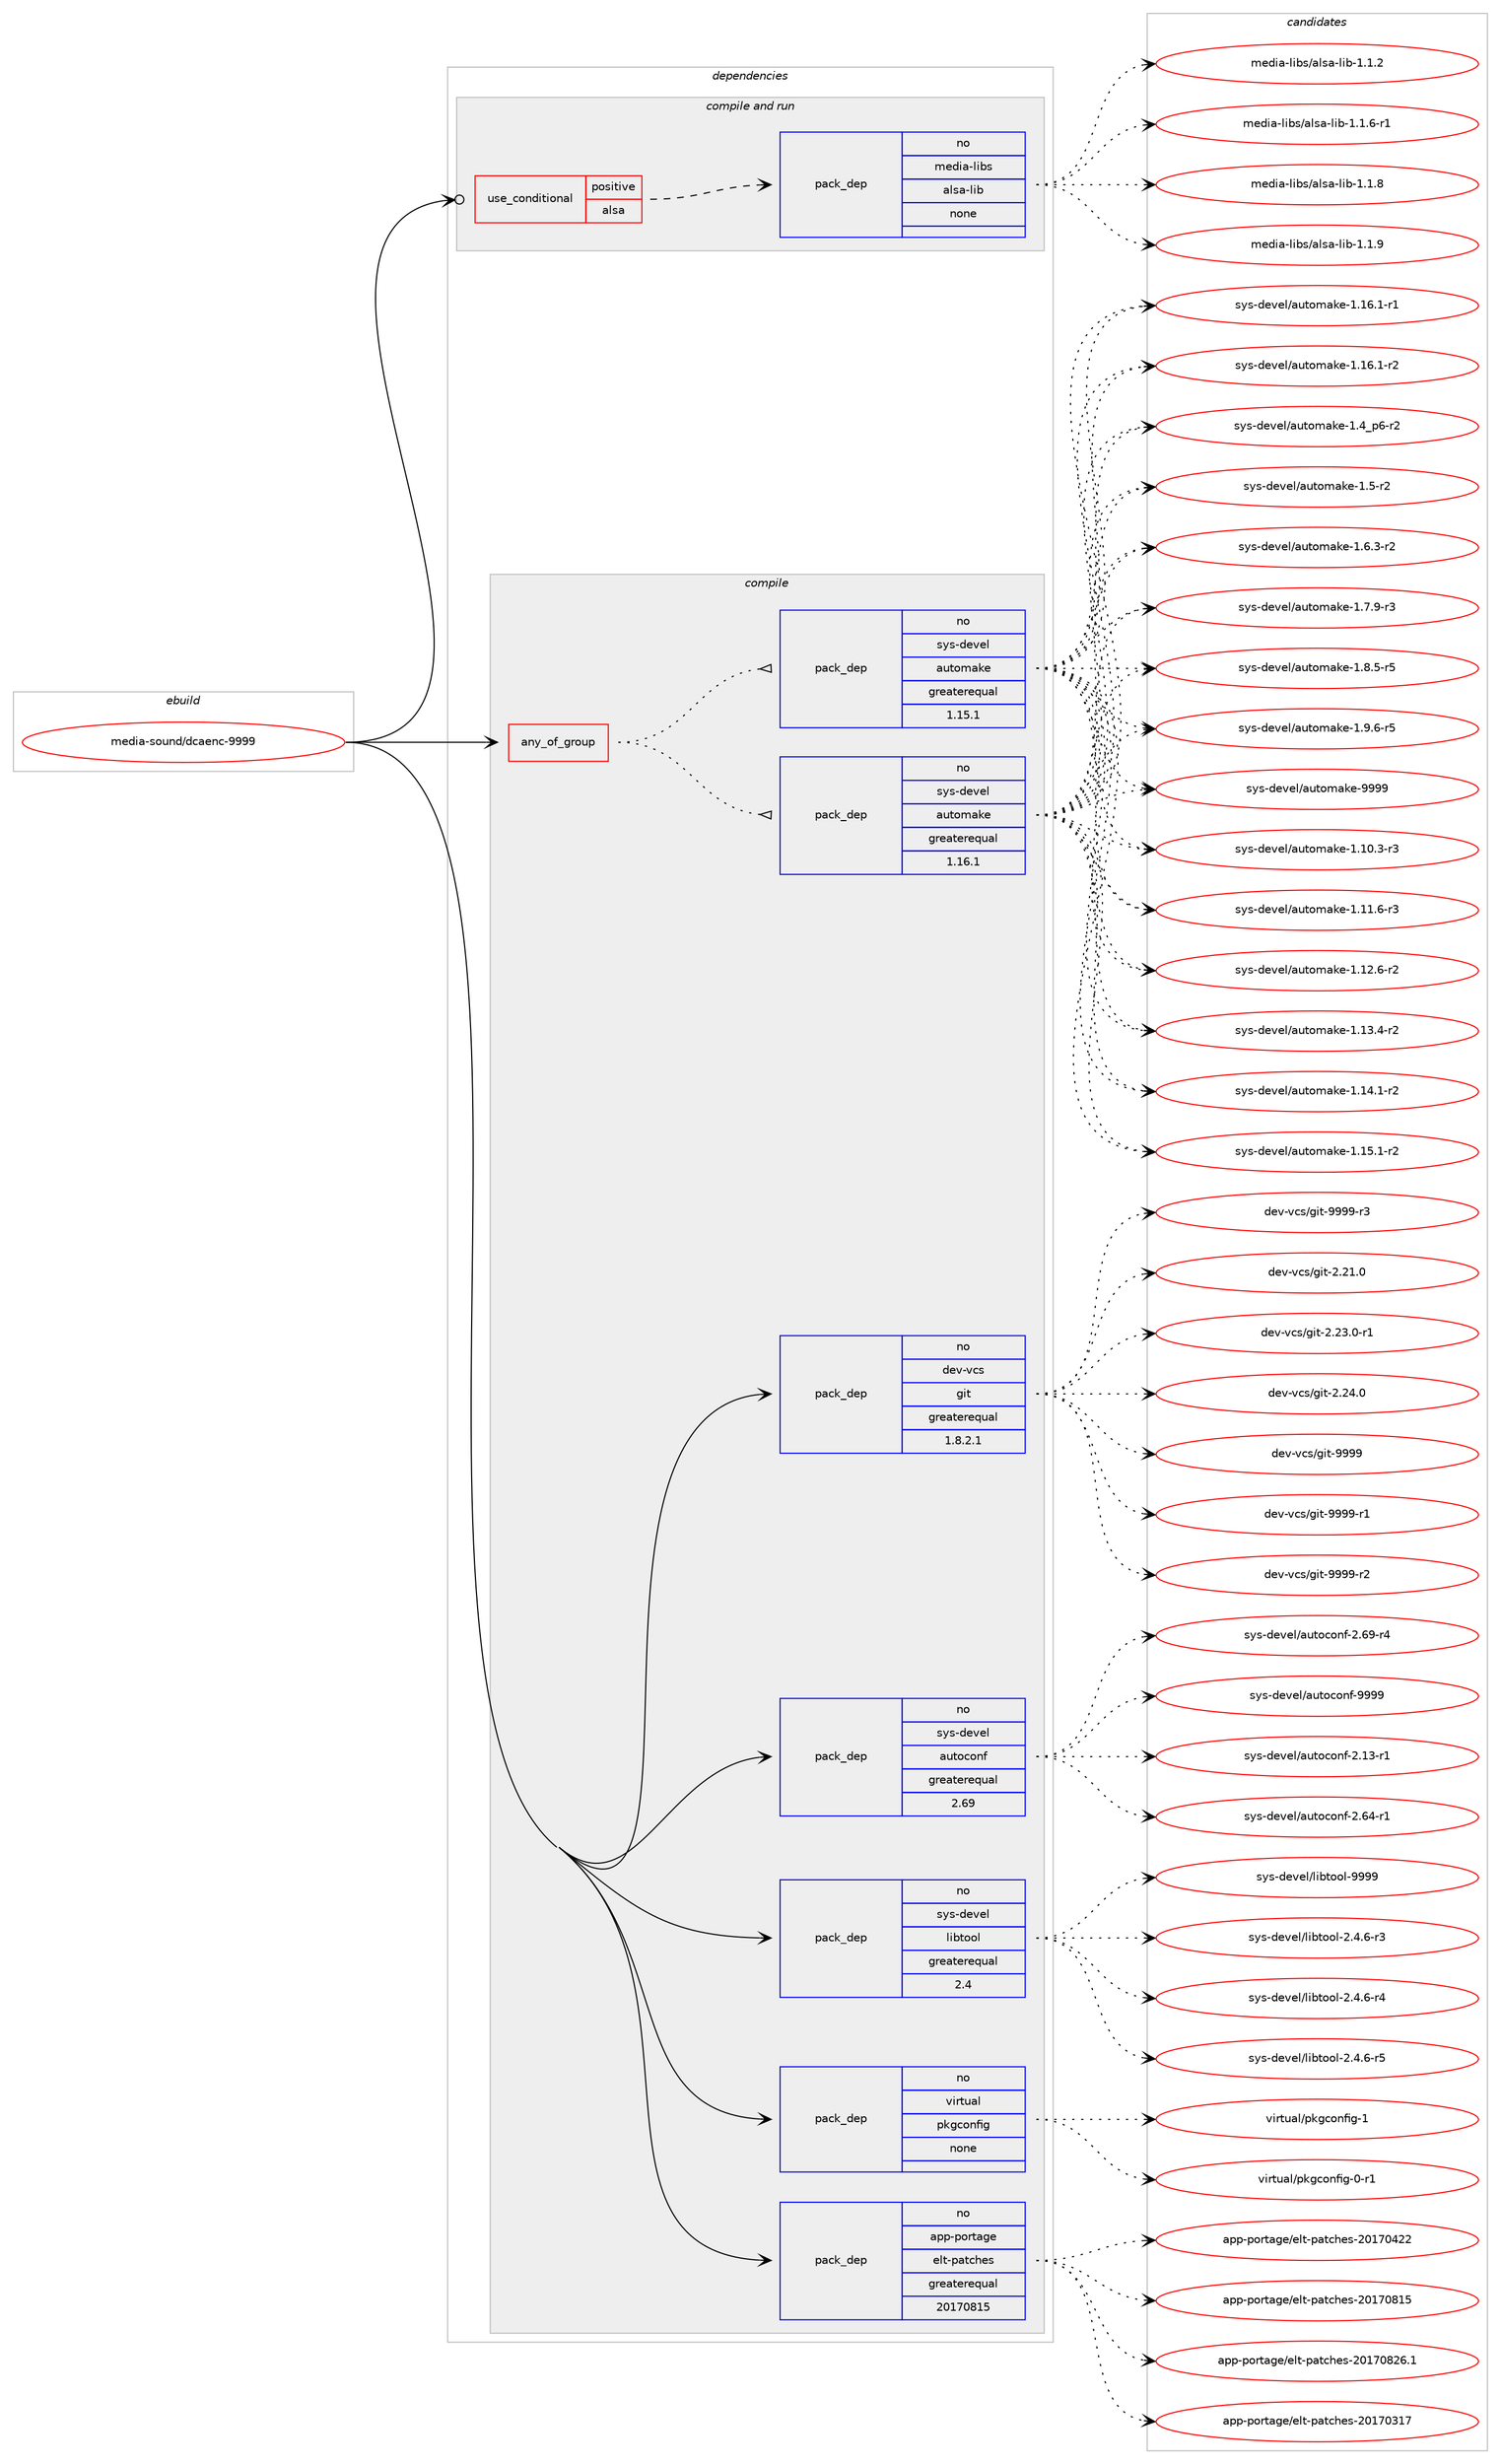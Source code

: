 digraph prolog {

# *************
# Graph options
# *************

newrank=true;
concentrate=true;
compound=true;
graph [rankdir=LR,fontname=Helvetica,fontsize=10,ranksep=1.5];#, ranksep=2.5, nodesep=0.2];
edge  [arrowhead=vee];
node  [fontname=Helvetica,fontsize=10];

# **********
# The ebuild
# **********

subgraph cluster_leftcol {
color=gray;
rank=same;
label=<<i>ebuild</i>>;
id [label="media-sound/dcaenc-9999", color=red, width=4, href="../media-sound/dcaenc-9999.svg"];
}

# ****************
# The dependencies
# ****************

subgraph cluster_midcol {
color=gray;
label=<<i>dependencies</i>>;
subgraph cluster_compile {
fillcolor="#eeeeee";
style=filled;
label=<<i>compile</i>>;
subgraph any13495 {
dependency798287 [label=<<TABLE BORDER="0" CELLBORDER="1" CELLSPACING="0" CELLPADDING="4"><TR><TD CELLPADDING="10">any_of_group</TD></TR></TABLE>>, shape=none, color=red];subgraph pack590503 {
dependency798288 [label=<<TABLE BORDER="0" CELLBORDER="1" CELLSPACING="0" CELLPADDING="4" WIDTH="220"><TR><TD ROWSPAN="6" CELLPADDING="30">pack_dep</TD></TR><TR><TD WIDTH="110">no</TD></TR><TR><TD>sys-devel</TD></TR><TR><TD>automake</TD></TR><TR><TD>greaterequal</TD></TR><TR><TD>1.16.1</TD></TR></TABLE>>, shape=none, color=blue];
}
dependency798287:e -> dependency798288:w [weight=20,style="dotted",arrowhead="oinv"];
subgraph pack590504 {
dependency798289 [label=<<TABLE BORDER="0" CELLBORDER="1" CELLSPACING="0" CELLPADDING="4" WIDTH="220"><TR><TD ROWSPAN="6" CELLPADDING="30">pack_dep</TD></TR><TR><TD WIDTH="110">no</TD></TR><TR><TD>sys-devel</TD></TR><TR><TD>automake</TD></TR><TR><TD>greaterequal</TD></TR><TR><TD>1.15.1</TD></TR></TABLE>>, shape=none, color=blue];
}
dependency798287:e -> dependency798289:w [weight=20,style="dotted",arrowhead="oinv"];
}
id:e -> dependency798287:w [weight=20,style="solid",arrowhead="vee"];
subgraph pack590505 {
dependency798290 [label=<<TABLE BORDER="0" CELLBORDER="1" CELLSPACING="0" CELLPADDING="4" WIDTH="220"><TR><TD ROWSPAN="6" CELLPADDING="30">pack_dep</TD></TR><TR><TD WIDTH="110">no</TD></TR><TR><TD>app-portage</TD></TR><TR><TD>elt-patches</TD></TR><TR><TD>greaterequal</TD></TR><TR><TD>20170815</TD></TR></TABLE>>, shape=none, color=blue];
}
id:e -> dependency798290:w [weight=20,style="solid",arrowhead="vee"];
subgraph pack590506 {
dependency798291 [label=<<TABLE BORDER="0" CELLBORDER="1" CELLSPACING="0" CELLPADDING="4" WIDTH="220"><TR><TD ROWSPAN="6" CELLPADDING="30">pack_dep</TD></TR><TR><TD WIDTH="110">no</TD></TR><TR><TD>dev-vcs</TD></TR><TR><TD>git</TD></TR><TR><TD>greaterequal</TD></TR><TR><TD>1.8.2.1</TD></TR></TABLE>>, shape=none, color=blue];
}
id:e -> dependency798291:w [weight=20,style="solid",arrowhead="vee"];
subgraph pack590507 {
dependency798292 [label=<<TABLE BORDER="0" CELLBORDER="1" CELLSPACING="0" CELLPADDING="4" WIDTH="220"><TR><TD ROWSPAN="6" CELLPADDING="30">pack_dep</TD></TR><TR><TD WIDTH="110">no</TD></TR><TR><TD>sys-devel</TD></TR><TR><TD>autoconf</TD></TR><TR><TD>greaterequal</TD></TR><TR><TD>2.69</TD></TR></TABLE>>, shape=none, color=blue];
}
id:e -> dependency798292:w [weight=20,style="solid",arrowhead="vee"];
subgraph pack590508 {
dependency798293 [label=<<TABLE BORDER="0" CELLBORDER="1" CELLSPACING="0" CELLPADDING="4" WIDTH="220"><TR><TD ROWSPAN="6" CELLPADDING="30">pack_dep</TD></TR><TR><TD WIDTH="110">no</TD></TR><TR><TD>sys-devel</TD></TR><TR><TD>libtool</TD></TR><TR><TD>greaterequal</TD></TR><TR><TD>2.4</TD></TR></TABLE>>, shape=none, color=blue];
}
id:e -> dependency798293:w [weight=20,style="solid",arrowhead="vee"];
subgraph pack590509 {
dependency798294 [label=<<TABLE BORDER="0" CELLBORDER="1" CELLSPACING="0" CELLPADDING="4" WIDTH="220"><TR><TD ROWSPAN="6" CELLPADDING="30">pack_dep</TD></TR><TR><TD WIDTH="110">no</TD></TR><TR><TD>virtual</TD></TR><TR><TD>pkgconfig</TD></TR><TR><TD>none</TD></TR><TR><TD></TD></TR></TABLE>>, shape=none, color=blue];
}
id:e -> dependency798294:w [weight=20,style="solid",arrowhead="vee"];
}
subgraph cluster_compileandrun {
fillcolor="#eeeeee";
style=filled;
label=<<i>compile and run</i>>;
subgraph cond193841 {
dependency798295 [label=<<TABLE BORDER="0" CELLBORDER="1" CELLSPACING="0" CELLPADDING="4"><TR><TD ROWSPAN="3" CELLPADDING="10">use_conditional</TD></TR><TR><TD>positive</TD></TR><TR><TD>alsa</TD></TR></TABLE>>, shape=none, color=red];
subgraph pack590510 {
dependency798296 [label=<<TABLE BORDER="0" CELLBORDER="1" CELLSPACING="0" CELLPADDING="4" WIDTH="220"><TR><TD ROWSPAN="6" CELLPADDING="30">pack_dep</TD></TR><TR><TD WIDTH="110">no</TD></TR><TR><TD>media-libs</TD></TR><TR><TD>alsa-lib</TD></TR><TR><TD>none</TD></TR><TR><TD></TD></TR></TABLE>>, shape=none, color=blue];
}
dependency798295:e -> dependency798296:w [weight=20,style="dashed",arrowhead="vee"];
}
id:e -> dependency798295:w [weight=20,style="solid",arrowhead="odotvee"];
}
subgraph cluster_run {
fillcolor="#eeeeee";
style=filled;
label=<<i>run</i>>;
}
}

# **************
# The candidates
# **************

subgraph cluster_choices {
rank=same;
color=gray;
label=<<i>candidates</i>>;

subgraph choice590503 {
color=black;
nodesep=1;
choice11512111545100101118101108479711711611110997107101454946494846514511451 [label="sys-devel/automake-1.10.3-r3", color=red, width=4,href="../sys-devel/automake-1.10.3-r3.svg"];
choice11512111545100101118101108479711711611110997107101454946494946544511451 [label="sys-devel/automake-1.11.6-r3", color=red, width=4,href="../sys-devel/automake-1.11.6-r3.svg"];
choice11512111545100101118101108479711711611110997107101454946495046544511450 [label="sys-devel/automake-1.12.6-r2", color=red, width=4,href="../sys-devel/automake-1.12.6-r2.svg"];
choice11512111545100101118101108479711711611110997107101454946495146524511450 [label="sys-devel/automake-1.13.4-r2", color=red, width=4,href="../sys-devel/automake-1.13.4-r2.svg"];
choice11512111545100101118101108479711711611110997107101454946495246494511450 [label="sys-devel/automake-1.14.1-r2", color=red, width=4,href="../sys-devel/automake-1.14.1-r2.svg"];
choice11512111545100101118101108479711711611110997107101454946495346494511450 [label="sys-devel/automake-1.15.1-r2", color=red, width=4,href="../sys-devel/automake-1.15.1-r2.svg"];
choice11512111545100101118101108479711711611110997107101454946495446494511449 [label="sys-devel/automake-1.16.1-r1", color=red, width=4,href="../sys-devel/automake-1.16.1-r1.svg"];
choice11512111545100101118101108479711711611110997107101454946495446494511450 [label="sys-devel/automake-1.16.1-r2", color=red, width=4,href="../sys-devel/automake-1.16.1-r2.svg"];
choice115121115451001011181011084797117116111109971071014549465295112544511450 [label="sys-devel/automake-1.4_p6-r2", color=red, width=4,href="../sys-devel/automake-1.4_p6-r2.svg"];
choice11512111545100101118101108479711711611110997107101454946534511450 [label="sys-devel/automake-1.5-r2", color=red, width=4,href="../sys-devel/automake-1.5-r2.svg"];
choice115121115451001011181011084797117116111109971071014549465446514511450 [label="sys-devel/automake-1.6.3-r2", color=red, width=4,href="../sys-devel/automake-1.6.3-r2.svg"];
choice115121115451001011181011084797117116111109971071014549465546574511451 [label="sys-devel/automake-1.7.9-r3", color=red, width=4,href="../sys-devel/automake-1.7.9-r3.svg"];
choice115121115451001011181011084797117116111109971071014549465646534511453 [label="sys-devel/automake-1.8.5-r5", color=red, width=4,href="../sys-devel/automake-1.8.5-r5.svg"];
choice115121115451001011181011084797117116111109971071014549465746544511453 [label="sys-devel/automake-1.9.6-r5", color=red, width=4,href="../sys-devel/automake-1.9.6-r5.svg"];
choice115121115451001011181011084797117116111109971071014557575757 [label="sys-devel/automake-9999", color=red, width=4,href="../sys-devel/automake-9999.svg"];
dependency798288:e -> choice11512111545100101118101108479711711611110997107101454946494846514511451:w [style=dotted,weight="100"];
dependency798288:e -> choice11512111545100101118101108479711711611110997107101454946494946544511451:w [style=dotted,weight="100"];
dependency798288:e -> choice11512111545100101118101108479711711611110997107101454946495046544511450:w [style=dotted,weight="100"];
dependency798288:e -> choice11512111545100101118101108479711711611110997107101454946495146524511450:w [style=dotted,weight="100"];
dependency798288:e -> choice11512111545100101118101108479711711611110997107101454946495246494511450:w [style=dotted,weight="100"];
dependency798288:e -> choice11512111545100101118101108479711711611110997107101454946495346494511450:w [style=dotted,weight="100"];
dependency798288:e -> choice11512111545100101118101108479711711611110997107101454946495446494511449:w [style=dotted,weight="100"];
dependency798288:e -> choice11512111545100101118101108479711711611110997107101454946495446494511450:w [style=dotted,weight="100"];
dependency798288:e -> choice115121115451001011181011084797117116111109971071014549465295112544511450:w [style=dotted,weight="100"];
dependency798288:e -> choice11512111545100101118101108479711711611110997107101454946534511450:w [style=dotted,weight="100"];
dependency798288:e -> choice115121115451001011181011084797117116111109971071014549465446514511450:w [style=dotted,weight="100"];
dependency798288:e -> choice115121115451001011181011084797117116111109971071014549465546574511451:w [style=dotted,weight="100"];
dependency798288:e -> choice115121115451001011181011084797117116111109971071014549465646534511453:w [style=dotted,weight="100"];
dependency798288:e -> choice115121115451001011181011084797117116111109971071014549465746544511453:w [style=dotted,weight="100"];
dependency798288:e -> choice115121115451001011181011084797117116111109971071014557575757:w [style=dotted,weight="100"];
}
subgraph choice590504 {
color=black;
nodesep=1;
choice11512111545100101118101108479711711611110997107101454946494846514511451 [label="sys-devel/automake-1.10.3-r3", color=red, width=4,href="../sys-devel/automake-1.10.3-r3.svg"];
choice11512111545100101118101108479711711611110997107101454946494946544511451 [label="sys-devel/automake-1.11.6-r3", color=red, width=4,href="../sys-devel/automake-1.11.6-r3.svg"];
choice11512111545100101118101108479711711611110997107101454946495046544511450 [label="sys-devel/automake-1.12.6-r2", color=red, width=4,href="../sys-devel/automake-1.12.6-r2.svg"];
choice11512111545100101118101108479711711611110997107101454946495146524511450 [label="sys-devel/automake-1.13.4-r2", color=red, width=4,href="../sys-devel/automake-1.13.4-r2.svg"];
choice11512111545100101118101108479711711611110997107101454946495246494511450 [label="sys-devel/automake-1.14.1-r2", color=red, width=4,href="../sys-devel/automake-1.14.1-r2.svg"];
choice11512111545100101118101108479711711611110997107101454946495346494511450 [label="sys-devel/automake-1.15.1-r2", color=red, width=4,href="../sys-devel/automake-1.15.1-r2.svg"];
choice11512111545100101118101108479711711611110997107101454946495446494511449 [label="sys-devel/automake-1.16.1-r1", color=red, width=4,href="../sys-devel/automake-1.16.1-r1.svg"];
choice11512111545100101118101108479711711611110997107101454946495446494511450 [label="sys-devel/automake-1.16.1-r2", color=red, width=4,href="../sys-devel/automake-1.16.1-r2.svg"];
choice115121115451001011181011084797117116111109971071014549465295112544511450 [label="sys-devel/automake-1.4_p6-r2", color=red, width=4,href="../sys-devel/automake-1.4_p6-r2.svg"];
choice11512111545100101118101108479711711611110997107101454946534511450 [label="sys-devel/automake-1.5-r2", color=red, width=4,href="../sys-devel/automake-1.5-r2.svg"];
choice115121115451001011181011084797117116111109971071014549465446514511450 [label="sys-devel/automake-1.6.3-r2", color=red, width=4,href="../sys-devel/automake-1.6.3-r2.svg"];
choice115121115451001011181011084797117116111109971071014549465546574511451 [label="sys-devel/automake-1.7.9-r3", color=red, width=4,href="../sys-devel/automake-1.7.9-r3.svg"];
choice115121115451001011181011084797117116111109971071014549465646534511453 [label="sys-devel/automake-1.8.5-r5", color=red, width=4,href="../sys-devel/automake-1.8.5-r5.svg"];
choice115121115451001011181011084797117116111109971071014549465746544511453 [label="sys-devel/automake-1.9.6-r5", color=red, width=4,href="../sys-devel/automake-1.9.6-r5.svg"];
choice115121115451001011181011084797117116111109971071014557575757 [label="sys-devel/automake-9999", color=red, width=4,href="../sys-devel/automake-9999.svg"];
dependency798289:e -> choice11512111545100101118101108479711711611110997107101454946494846514511451:w [style=dotted,weight="100"];
dependency798289:e -> choice11512111545100101118101108479711711611110997107101454946494946544511451:w [style=dotted,weight="100"];
dependency798289:e -> choice11512111545100101118101108479711711611110997107101454946495046544511450:w [style=dotted,weight="100"];
dependency798289:e -> choice11512111545100101118101108479711711611110997107101454946495146524511450:w [style=dotted,weight="100"];
dependency798289:e -> choice11512111545100101118101108479711711611110997107101454946495246494511450:w [style=dotted,weight="100"];
dependency798289:e -> choice11512111545100101118101108479711711611110997107101454946495346494511450:w [style=dotted,weight="100"];
dependency798289:e -> choice11512111545100101118101108479711711611110997107101454946495446494511449:w [style=dotted,weight="100"];
dependency798289:e -> choice11512111545100101118101108479711711611110997107101454946495446494511450:w [style=dotted,weight="100"];
dependency798289:e -> choice115121115451001011181011084797117116111109971071014549465295112544511450:w [style=dotted,weight="100"];
dependency798289:e -> choice11512111545100101118101108479711711611110997107101454946534511450:w [style=dotted,weight="100"];
dependency798289:e -> choice115121115451001011181011084797117116111109971071014549465446514511450:w [style=dotted,weight="100"];
dependency798289:e -> choice115121115451001011181011084797117116111109971071014549465546574511451:w [style=dotted,weight="100"];
dependency798289:e -> choice115121115451001011181011084797117116111109971071014549465646534511453:w [style=dotted,weight="100"];
dependency798289:e -> choice115121115451001011181011084797117116111109971071014549465746544511453:w [style=dotted,weight="100"];
dependency798289:e -> choice115121115451001011181011084797117116111109971071014557575757:w [style=dotted,weight="100"];
}
subgraph choice590505 {
color=black;
nodesep=1;
choice97112112451121111141169710310147101108116451129711699104101115455048495548514955 [label="app-portage/elt-patches-20170317", color=red, width=4,href="../app-portage/elt-patches-20170317.svg"];
choice97112112451121111141169710310147101108116451129711699104101115455048495548525050 [label="app-portage/elt-patches-20170422", color=red, width=4,href="../app-portage/elt-patches-20170422.svg"];
choice97112112451121111141169710310147101108116451129711699104101115455048495548564953 [label="app-portage/elt-patches-20170815", color=red, width=4,href="../app-portage/elt-patches-20170815.svg"];
choice971121124511211111411697103101471011081164511297116991041011154550484955485650544649 [label="app-portage/elt-patches-20170826.1", color=red, width=4,href="../app-portage/elt-patches-20170826.1.svg"];
dependency798290:e -> choice97112112451121111141169710310147101108116451129711699104101115455048495548514955:w [style=dotted,weight="100"];
dependency798290:e -> choice97112112451121111141169710310147101108116451129711699104101115455048495548525050:w [style=dotted,weight="100"];
dependency798290:e -> choice97112112451121111141169710310147101108116451129711699104101115455048495548564953:w [style=dotted,weight="100"];
dependency798290:e -> choice971121124511211111411697103101471011081164511297116991041011154550484955485650544649:w [style=dotted,weight="100"];
}
subgraph choice590506 {
color=black;
nodesep=1;
choice10010111845118991154710310511645504650494648 [label="dev-vcs/git-2.21.0", color=red, width=4,href="../dev-vcs/git-2.21.0.svg"];
choice100101118451189911547103105116455046505146484511449 [label="dev-vcs/git-2.23.0-r1", color=red, width=4,href="../dev-vcs/git-2.23.0-r1.svg"];
choice10010111845118991154710310511645504650524648 [label="dev-vcs/git-2.24.0", color=red, width=4,href="../dev-vcs/git-2.24.0.svg"];
choice1001011184511899115471031051164557575757 [label="dev-vcs/git-9999", color=red, width=4,href="../dev-vcs/git-9999.svg"];
choice10010111845118991154710310511645575757574511449 [label="dev-vcs/git-9999-r1", color=red, width=4,href="../dev-vcs/git-9999-r1.svg"];
choice10010111845118991154710310511645575757574511450 [label="dev-vcs/git-9999-r2", color=red, width=4,href="../dev-vcs/git-9999-r2.svg"];
choice10010111845118991154710310511645575757574511451 [label="dev-vcs/git-9999-r3", color=red, width=4,href="../dev-vcs/git-9999-r3.svg"];
dependency798291:e -> choice10010111845118991154710310511645504650494648:w [style=dotted,weight="100"];
dependency798291:e -> choice100101118451189911547103105116455046505146484511449:w [style=dotted,weight="100"];
dependency798291:e -> choice10010111845118991154710310511645504650524648:w [style=dotted,weight="100"];
dependency798291:e -> choice1001011184511899115471031051164557575757:w [style=dotted,weight="100"];
dependency798291:e -> choice10010111845118991154710310511645575757574511449:w [style=dotted,weight="100"];
dependency798291:e -> choice10010111845118991154710310511645575757574511450:w [style=dotted,weight="100"];
dependency798291:e -> choice10010111845118991154710310511645575757574511451:w [style=dotted,weight="100"];
}
subgraph choice590507 {
color=black;
nodesep=1;
choice1151211154510010111810110847971171161119911111010245504649514511449 [label="sys-devel/autoconf-2.13-r1", color=red, width=4,href="../sys-devel/autoconf-2.13-r1.svg"];
choice1151211154510010111810110847971171161119911111010245504654524511449 [label="sys-devel/autoconf-2.64-r1", color=red, width=4,href="../sys-devel/autoconf-2.64-r1.svg"];
choice1151211154510010111810110847971171161119911111010245504654574511452 [label="sys-devel/autoconf-2.69-r4", color=red, width=4,href="../sys-devel/autoconf-2.69-r4.svg"];
choice115121115451001011181011084797117116111991111101024557575757 [label="sys-devel/autoconf-9999", color=red, width=4,href="../sys-devel/autoconf-9999.svg"];
dependency798292:e -> choice1151211154510010111810110847971171161119911111010245504649514511449:w [style=dotted,weight="100"];
dependency798292:e -> choice1151211154510010111810110847971171161119911111010245504654524511449:w [style=dotted,weight="100"];
dependency798292:e -> choice1151211154510010111810110847971171161119911111010245504654574511452:w [style=dotted,weight="100"];
dependency798292:e -> choice115121115451001011181011084797117116111991111101024557575757:w [style=dotted,weight="100"];
}
subgraph choice590508 {
color=black;
nodesep=1;
choice1151211154510010111810110847108105981161111111084550465246544511451 [label="sys-devel/libtool-2.4.6-r3", color=red, width=4,href="../sys-devel/libtool-2.4.6-r3.svg"];
choice1151211154510010111810110847108105981161111111084550465246544511452 [label="sys-devel/libtool-2.4.6-r4", color=red, width=4,href="../sys-devel/libtool-2.4.6-r4.svg"];
choice1151211154510010111810110847108105981161111111084550465246544511453 [label="sys-devel/libtool-2.4.6-r5", color=red, width=4,href="../sys-devel/libtool-2.4.6-r5.svg"];
choice1151211154510010111810110847108105981161111111084557575757 [label="sys-devel/libtool-9999", color=red, width=4,href="../sys-devel/libtool-9999.svg"];
dependency798293:e -> choice1151211154510010111810110847108105981161111111084550465246544511451:w [style=dotted,weight="100"];
dependency798293:e -> choice1151211154510010111810110847108105981161111111084550465246544511452:w [style=dotted,weight="100"];
dependency798293:e -> choice1151211154510010111810110847108105981161111111084550465246544511453:w [style=dotted,weight="100"];
dependency798293:e -> choice1151211154510010111810110847108105981161111111084557575757:w [style=dotted,weight="100"];
}
subgraph choice590509 {
color=black;
nodesep=1;
choice11810511411611797108471121071039911111010210510345484511449 [label="virtual/pkgconfig-0-r1", color=red, width=4,href="../virtual/pkgconfig-0-r1.svg"];
choice1181051141161179710847112107103991111101021051034549 [label="virtual/pkgconfig-1", color=red, width=4,href="../virtual/pkgconfig-1.svg"];
dependency798294:e -> choice11810511411611797108471121071039911111010210510345484511449:w [style=dotted,weight="100"];
dependency798294:e -> choice1181051141161179710847112107103991111101021051034549:w [style=dotted,weight="100"];
}
subgraph choice590510 {
color=black;
nodesep=1;
choice1091011001059745108105981154797108115974510810598454946494650 [label="media-libs/alsa-lib-1.1.2", color=red, width=4,href="../media-libs/alsa-lib-1.1.2.svg"];
choice10910110010597451081059811547971081159745108105984549464946544511449 [label="media-libs/alsa-lib-1.1.6-r1", color=red, width=4,href="../media-libs/alsa-lib-1.1.6-r1.svg"];
choice1091011001059745108105981154797108115974510810598454946494656 [label="media-libs/alsa-lib-1.1.8", color=red, width=4,href="../media-libs/alsa-lib-1.1.8.svg"];
choice1091011001059745108105981154797108115974510810598454946494657 [label="media-libs/alsa-lib-1.1.9", color=red, width=4,href="../media-libs/alsa-lib-1.1.9.svg"];
dependency798296:e -> choice1091011001059745108105981154797108115974510810598454946494650:w [style=dotted,weight="100"];
dependency798296:e -> choice10910110010597451081059811547971081159745108105984549464946544511449:w [style=dotted,weight="100"];
dependency798296:e -> choice1091011001059745108105981154797108115974510810598454946494656:w [style=dotted,weight="100"];
dependency798296:e -> choice1091011001059745108105981154797108115974510810598454946494657:w [style=dotted,weight="100"];
}
}

}

